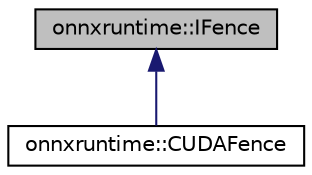digraph "onnxruntime::IFence"
{
  edge [fontname="Helvetica",fontsize="10",labelfontname="Helvetica",labelfontsize="10"];
  node [fontname="Helvetica",fontsize="10",shape=record];
  Node0 [label="onnxruntime::IFence",height=0.2,width=0.4,color="black", fillcolor="grey75", style="filled", fontcolor="black"];
  Node0 -> Node1 [dir="back",color="midnightblue",fontsize="10",style="solid",fontname="Helvetica"];
  Node1 [label="onnxruntime::CUDAFence",height=0.2,width=0.4,color="black", fillcolor="white", style="filled",URL="$classonnxruntime_1_1CUDAFence.html"];
}
